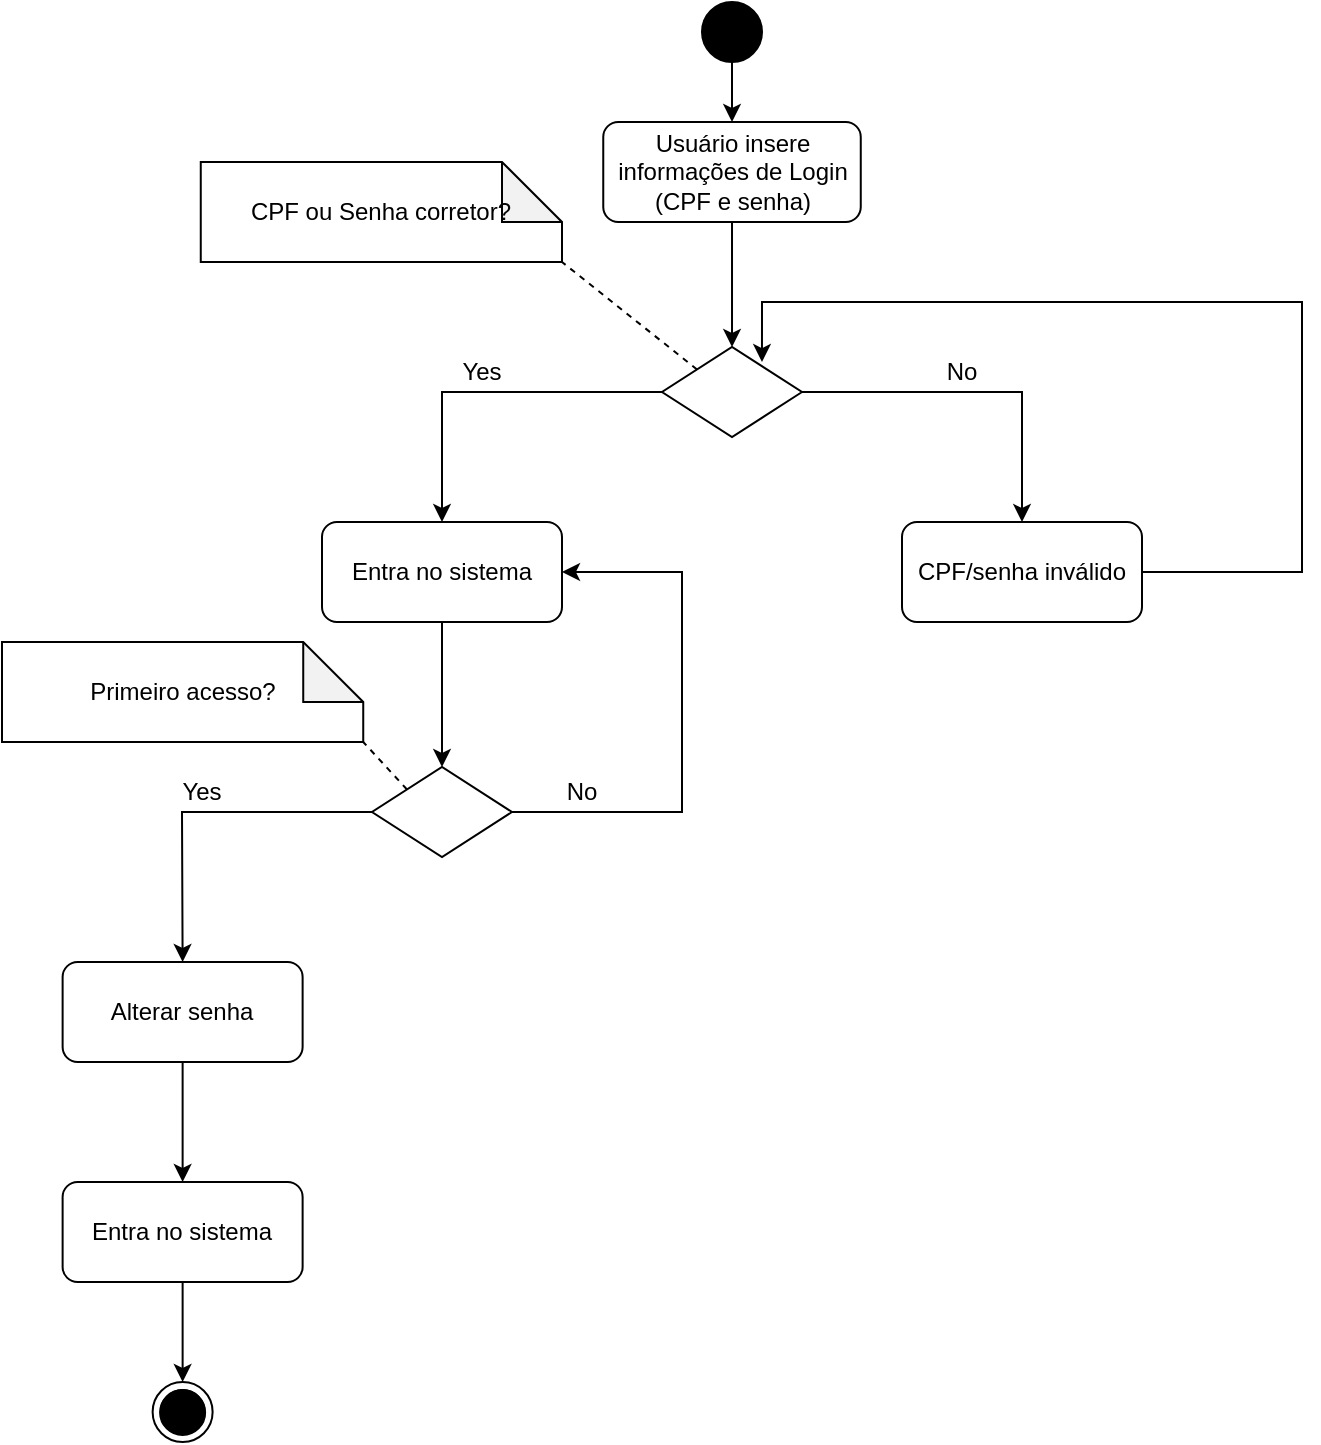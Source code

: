 <mxfile version="26.1.1">
  <diagram name="Página-1" id="fXY6ddzfFBzykGN-WnXJ">
    <mxGraphModel dx="954" dy="566" grid="1" gridSize="10" guides="1" tooltips="1" connect="1" arrows="1" fold="1" page="1" pageScale="1" pageWidth="827" pageHeight="1169" math="0" shadow="0">
      <root>
        <mxCell id="0" />
        <mxCell id="1" parent="0" />
        <mxCell id="b7deFTLMN5XTvhOvOJit-1" value="" style="ellipse;whiteSpace=wrap;html=1;aspect=fixed;fillColor=#000000;" vertex="1" parent="1">
          <mxGeometry x="370" y="120" width="30" height="30" as="geometry" />
        </mxCell>
        <mxCell id="b7deFTLMN5XTvhOvOJit-2" value="Usuário insere informações de Login (CPF e senha)" style="rounded=1;whiteSpace=wrap;html=1;" vertex="1" parent="1">
          <mxGeometry x="320.63" y="180" width="128.75" height="50" as="geometry" />
        </mxCell>
        <mxCell id="b7deFTLMN5XTvhOvOJit-3" value="" style="rhombus;whiteSpace=wrap;html=1;rotation=90;" vertex="1" parent="1">
          <mxGeometry x="362.51" y="280" width="45" height="70" as="geometry" />
        </mxCell>
        <mxCell id="b7deFTLMN5XTvhOvOJit-4" value="" style="endArrow=classic;html=1;rounded=0;exitX=0.5;exitY=1;exitDx=0;exitDy=0;entryX=0;entryY=0.5;entryDx=0;entryDy=0;" edge="1" parent="1" source="b7deFTLMN5XTvhOvOJit-2" target="b7deFTLMN5XTvhOvOJit-3">
          <mxGeometry width="50" height="50" relative="1" as="geometry">
            <mxPoint x="390" y="420" as="sourcePoint" />
            <mxPoint x="440" y="370" as="targetPoint" />
          </mxGeometry>
        </mxCell>
        <mxCell id="b7deFTLMN5XTvhOvOJit-5" value="" style="endArrow=classic;html=1;rounded=0;exitX=0.5;exitY=1;exitDx=0;exitDy=0;entryX=0.5;entryY=0;entryDx=0;entryDy=0;" edge="1" parent="1" source="b7deFTLMN5XTvhOvOJit-1" target="b7deFTLMN5XTvhOvOJit-2">
          <mxGeometry width="50" height="50" relative="1" as="geometry">
            <mxPoint x="230" y="330" as="sourcePoint" />
            <mxPoint x="280" y="280" as="targetPoint" />
          </mxGeometry>
        </mxCell>
        <mxCell id="b7deFTLMN5XTvhOvOJit-6" value="Entra no sistema" style="rounded=1;whiteSpace=wrap;html=1;" vertex="1" parent="1">
          <mxGeometry x="180" y="380" width="120" height="50" as="geometry" />
        </mxCell>
        <mxCell id="b7deFTLMN5XTvhOvOJit-7" value="CPF/senha inválido" style="rounded=1;whiteSpace=wrap;html=1;" vertex="1" parent="1">
          <mxGeometry x="470" y="380" width="120" height="50" as="geometry" />
        </mxCell>
        <mxCell id="b7deFTLMN5XTvhOvOJit-8" value="CPF ou Senha corretor?" style="shape=note;whiteSpace=wrap;html=1;backgroundOutline=1;darkOpacity=0.05;" vertex="1" parent="1">
          <mxGeometry x="119.38" y="200" width="180.62" height="50" as="geometry" />
        </mxCell>
        <mxCell id="b7deFTLMN5XTvhOvOJit-9" value="" style="endArrow=none;dashed=1;html=1;rounded=0;entryX=1;entryY=1;entryDx=0;entryDy=0;entryPerimeter=0;exitX=0;exitY=1;exitDx=0;exitDy=0;" edge="1" parent="1" source="b7deFTLMN5XTvhOvOJit-3" target="b7deFTLMN5XTvhOvOJit-8">
          <mxGeometry width="50" height="50" relative="1" as="geometry">
            <mxPoint x="80" y="340" as="sourcePoint" />
            <mxPoint x="130" y="290" as="targetPoint" />
          </mxGeometry>
        </mxCell>
        <mxCell id="b7deFTLMN5XTvhOvOJit-10" value="" style="endArrow=classic;html=1;rounded=0;exitX=0.5;exitY=1;exitDx=0;exitDy=0;entryX=0.5;entryY=0;entryDx=0;entryDy=0;" edge="1" parent="1" source="b7deFTLMN5XTvhOvOJit-3" target="b7deFTLMN5XTvhOvOJit-6">
          <mxGeometry width="50" height="50" relative="1" as="geometry">
            <mxPoint x="160" y="350" as="sourcePoint" />
            <mxPoint x="210" y="300" as="targetPoint" />
            <Array as="points">
              <mxPoint x="240" y="315" />
            </Array>
          </mxGeometry>
        </mxCell>
        <mxCell id="b7deFTLMN5XTvhOvOJit-11" value="" style="endArrow=classic;html=1;rounded=0;exitX=0.5;exitY=0;exitDx=0;exitDy=0;entryX=0.5;entryY=0;entryDx=0;entryDy=0;" edge="1" parent="1" source="b7deFTLMN5XTvhOvOJit-3" target="b7deFTLMN5XTvhOvOJit-7">
          <mxGeometry width="50" height="50" relative="1" as="geometry">
            <mxPoint x="373" y="325" as="sourcePoint" />
            <mxPoint x="250" y="390" as="targetPoint" />
            <Array as="points">
              <mxPoint x="530" y="315" />
            </Array>
          </mxGeometry>
        </mxCell>
        <mxCell id="b7deFTLMN5XTvhOvOJit-12" value="Yes" style="text;html=1;align=center;verticalAlign=middle;whiteSpace=wrap;rounded=0;" vertex="1" parent="1">
          <mxGeometry x="230" y="290" width="60" height="30" as="geometry" />
        </mxCell>
        <mxCell id="b7deFTLMN5XTvhOvOJit-13" value="No" style="text;html=1;align=center;verticalAlign=middle;whiteSpace=wrap;rounded=0;" vertex="1" parent="1">
          <mxGeometry x="470" y="290" width="60" height="30" as="geometry" />
        </mxCell>
        <mxCell id="b7deFTLMN5XTvhOvOJit-14" value="" style="endArrow=classic;html=1;rounded=0;exitX=1;exitY=0.5;exitDx=0;exitDy=0;entryX=0.167;entryY=0.286;entryDx=0;entryDy=0;entryPerimeter=0;" edge="1" parent="1" source="b7deFTLMN5XTvhOvOJit-7" target="b7deFTLMN5XTvhOvOJit-3">
          <mxGeometry width="50" height="50" relative="1" as="geometry">
            <mxPoint x="390" y="420" as="sourcePoint" />
            <mxPoint x="440" y="370" as="targetPoint" />
            <Array as="points">
              <mxPoint x="670" y="405" />
              <mxPoint x="670" y="270" />
              <mxPoint x="400" y="270" />
            </Array>
          </mxGeometry>
        </mxCell>
        <mxCell id="b7deFTLMN5XTvhOvOJit-15" value="" style="endArrow=classic;html=1;rounded=0;exitX=0.5;exitY=1;exitDx=0;exitDy=0;entryX=0;entryY=0.5;entryDx=0;entryDy=0;" edge="1" parent="1" source="b7deFTLMN5XTvhOvOJit-6" target="b7deFTLMN5XTvhOvOJit-17">
          <mxGeometry width="50" height="50" relative="1" as="geometry">
            <mxPoint x="100" y="610" as="sourcePoint" />
            <mxPoint x="240" y="510" as="targetPoint" />
          </mxGeometry>
        </mxCell>
        <mxCell id="b7deFTLMN5XTvhOvOJit-17" value="" style="rhombus;whiteSpace=wrap;html=1;rotation=90;" vertex="1" parent="1">
          <mxGeometry x="217.5" y="490" width="45" height="70" as="geometry" />
        </mxCell>
        <mxCell id="b7deFTLMN5XTvhOvOJit-18" value="Primeiro acesso?" style="shape=note;whiteSpace=wrap;html=1;backgroundOutline=1;darkOpacity=0.05;" vertex="1" parent="1">
          <mxGeometry x="20" y="440" width="180.62" height="50" as="geometry" />
        </mxCell>
        <mxCell id="b7deFTLMN5XTvhOvOJit-19" value="" style="endArrow=none;dashed=1;html=1;rounded=0;entryX=1;entryY=1;entryDx=0;entryDy=0;entryPerimeter=0;exitX=0;exitY=1;exitDx=0;exitDy=0;" edge="1" parent="1" source="b7deFTLMN5XTvhOvOJit-17" target="b7deFTLMN5XTvhOvOJit-18">
          <mxGeometry width="50" height="50" relative="1" as="geometry">
            <mxPoint x="378" y="314" as="sourcePoint" />
            <mxPoint x="310" y="260" as="targetPoint" />
          </mxGeometry>
        </mxCell>
        <mxCell id="b7deFTLMN5XTvhOvOJit-21" value="" style="endArrow=classic;html=1;rounded=0;exitX=0.5;exitY=0;exitDx=0;exitDy=0;entryX=1;entryY=0.5;entryDx=0;entryDy=0;" edge="1" parent="1" source="b7deFTLMN5XTvhOvOJit-17" target="b7deFTLMN5XTvhOvOJit-6">
          <mxGeometry width="50" height="50" relative="1" as="geometry">
            <mxPoint x="390" y="520" as="sourcePoint" />
            <mxPoint x="440" y="470" as="targetPoint" />
            <Array as="points">
              <mxPoint x="360" y="525" />
              <mxPoint x="360" y="405" />
            </Array>
          </mxGeometry>
        </mxCell>
        <mxCell id="b7deFTLMN5XTvhOvOJit-23" value="" style="endArrow=classic;html=1;rounded=0;exitX=0.5;exitY=1;exitDx=0;exitDy=0;entryX=0.5;entryY=0;entryDx=0;entryDy=0;" edge="1" parent="1" source="b7deFTLMN5XTvhOvOJit-17" target="b7deFTLMN5XTvhOvOJit-24">
          <mxGeometry width="50" height="50" relative="1" as="geometry">
            <mxPoint x="60" y="530" as="sourcePoint" />
            <mxPoint x="70" y="550" as="targetPoint" />
            <Array as="points">
              <mxPoint x="110" y="525" />
            </Array>
          </mxGeometry>
        </mxCell>
        <mxCell id="b7deFTLMN5XTvhOvOJit-24" value="Alterar senha" style="rounded=1;whiteSpace=wrap;html=1;" vertex="1" parent="1">
          <mxGeometry x="50.31" y="600" width="120" height="50" as="geometry" />
        </mxCell>
        <mxCell id="b7deFTLMN5XTvhOvOJit-25" value="Yes" style="text;html=1;align=center;verticalAlign=middle;whiteSpace=wrap;rounded=0;" vertex="1" parent="1">
          <mxGeometry x="90" y="500" width="60" height="30" as="geometry" />
        </mxCell>
        <mxCell id="b7deFTLMN5XTvhOvOJit-27" value="No" style="text;html=1;align=center;verticalAlign=middle;whiteSpace=wrap;rounded=0;" vertex="1" parent="1">
          <mxGeometry x="280" y="500" width="60" height="30" as="geometry" />
        </mxCell>
        <mxCell id="b7deFTLMN5XTvhOvOJit-28" value="" style="endArrow=classic;html=1;rounded=0;exitX=0.5;exitY=1;exitDx=0;exitDy=0;entryX=0.5;entryY=0;entryDx=0;entryDy=0;" edge="1" parent="1" source="b7deFTLMN5XTvhOvOJit-24" target="b7deFTLMN5XTvhOvOJit-29">
          <mxGeometry width="50" height="50" relative="1" as="geometry">
            <mxPoint x="390" y="520" as="sourcePoint" />
            <mxPoint x="110" y="710" as="targetPoint" />
          </mxGeometry>
        </mxCell>
        <mxCell id="b7deFTLMN5XTvhOvOJit-29" value="Entra no sistema" style="rounded=1;whiteSpace=wrap;html=1;" vertex="1" parent="1">
          <mxGeometry x="50.31" y="710" width="120" height="50" as="geometry" />
        </mxCell>
        <mxCell id="b7deFTLMN5XTvhOvOJit-30" value="" style="endArrow=classic;html=1;rounded=0;exitX=0.5;exitY=1;exitDx=0;exitDy=0;entryX=0.5;entryY=0;entryDx=0;entryDy=0;" edge="1" parent="1" source="b7deFTLMN5XTvhOvOJit-29" target="b7deFTLMN5XTvhOvOJit-35">
          <mxGeometry width="50" height="50" relative="1" as="geometry">
            <mxPoint x="260" y="740" as="sourcePoint" />
            <mxPoint x="110.31" y="810" as="targetPoint" />
          </mxGeometry>
        </mxCell>
        <mxCell id="b7deFTLMN5XTvhOvOJit-35" value="" style="ellipse;shape=doubleEllipse;whiteSpace=wrap;html=1;aspect=fixed;fillColor=#FFFFFF;" vertex="1" parent="1">
          <mxGeometry x="95.31" y="810" width="30" height="30" as="geometry" />
        </mxCell>
        <mxCell id="b7deFTLMN5XTvhOvOJit-34" value="" style="ellipse;shape=doubleEllipse;whiteSpace=wrap;html=1;aspect=fixed;fillColor=#000000;" vertex="1" parent="1">
          <mxGeometry x="99.06" y="814" width="22.5" height="22.5" as="geometry" />
        </mxCell>
      </root>
    </mxGraphModel>
  </diagram>
</mxfile>
